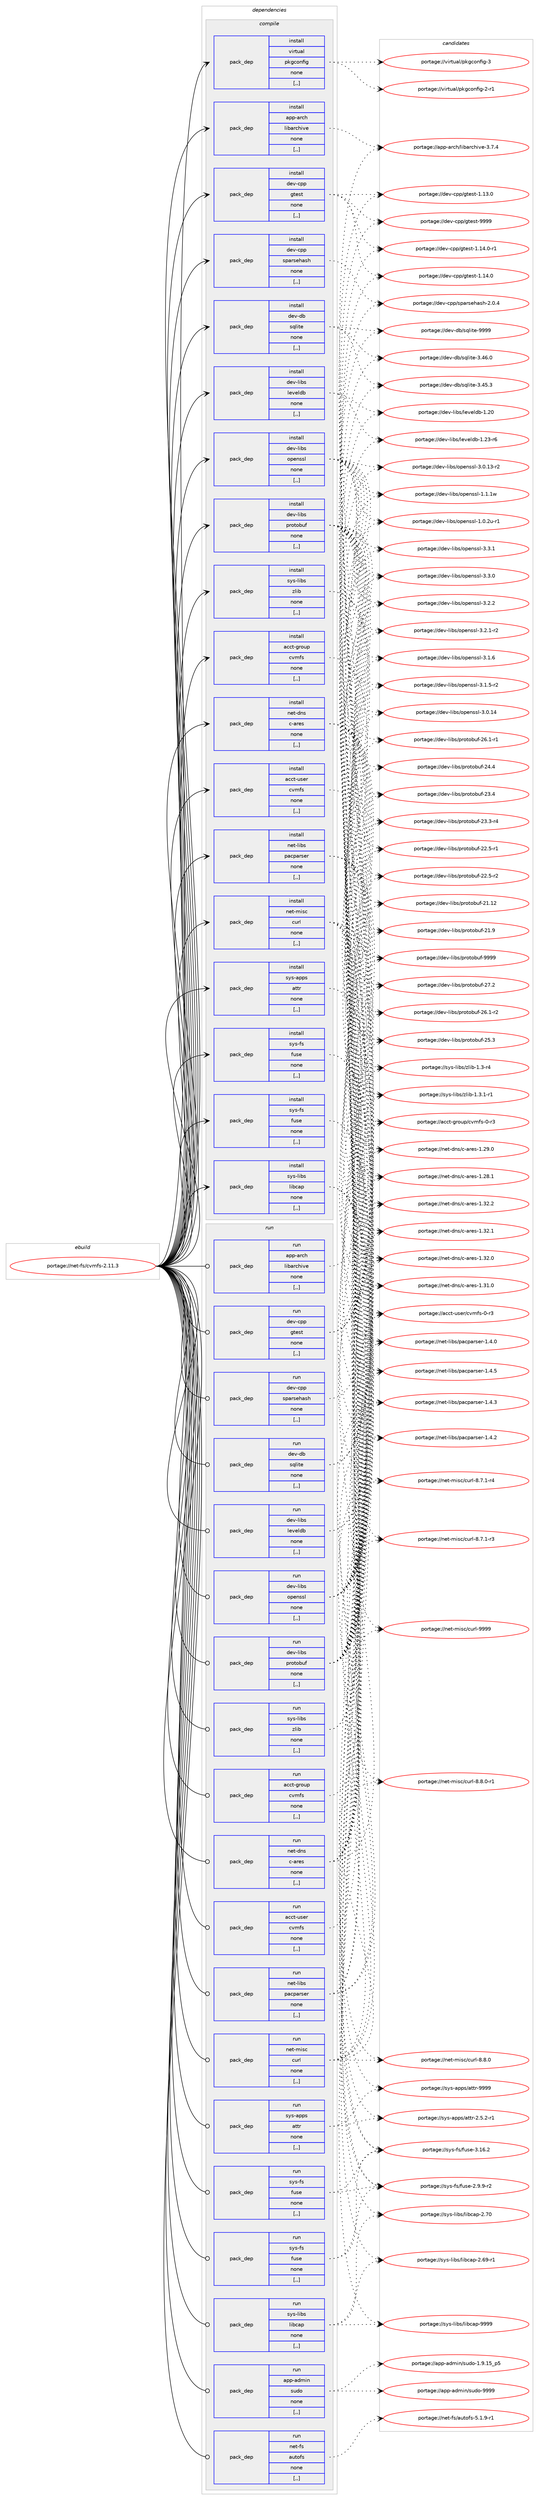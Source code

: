 digraph prolog {

# *************
# Graph options
# *************

newrank=true;
concentrate=true;
compound=true;
graph [rankdir=LR,fontname=Helvetica,fontsize=10,ranksep=1.5];#, ranksep=2.5, nodesep=0.2];
edge  [arrowhead=vee];
node  [fontname=Helvetica,fontsize=10];

# **********
# The ebuild
# **********

subgraph cluster_leftcol {
color=gray;
label=<<i>ebuild</i>>;
id [label="portage://net-fs/cvmfs-2.11.3", color=red, width=4, href="../net-fs/cvmfs-2.11.3.svg"];
}

# ****************
# The dependencies
# ****************

subgraph cluster_midcol {
color=gray;
label=<<i>dependencies</i>>;
subgraph cluster_compile {
fillcolor="#eeeeee";
style=filled;
label=<<i>compile</i>>;
subgraph pack253697 {
dependency346220 [label=<<TABLE BORDER="0" CELLBORDER="1" CELLSPACING="0" CELLPADDING="4" WIDTH="220"><TR><TD ROWSPAN="6" CELLPADDING="30">pack_dep</TD></TR><TR><TD WIDTH="110">install</TD></TR><TR><TD>acct-group</TD></TR><TR><TD>cvmfs</TD></TR><TR><TD>none</TD></TR><TR><TD>[,,]</TD></TR></TABLE>>, shape=none, color=blue];
}
id:e -> dependency346220:w [weight=20,style="solid",arrowhead="vee"];
subgraph pack253698 {
dependency346221 [label=<<TABLE BORDER="0" CELLBORDER="1" CELLSPACING="0" CELLPADDING="4" WIDTH="220"><TR><TD ROWSPAN="6" CELLPADDING="30">pack_dep</TD></TR><TR><TD WIDTH="110">install</TD></TR><TR><TD>acct-user</TD></TR><TR><TD>cvmfs</TD></TR><TR><TD>none</TD></TR><TR><TD>[,,]</TD></TR></TABLE>>, shape=none, color=blue];
}
id:e -> dependency346221:w [weight=20,style="solid",arrowhead="vee"];
subgraph pack253699 {
dependency346222 [label=<<TABLE BORDER="0" CELLBORDER="1" CELLSPACING="0" CELLPADDING="4" WIDTH="220"><TR><TD ROWSPAN="6" CELLPADDING="30">pack_dep</TD></TR><TR><TD WIDTH="110">install</TD></TR><TR><TD>app-arch</TD></TR><TR><TD>libarchive</TD></TR><TR><TD>none</TD></TR><TR><TD>[,,]</TD></TR></TABLE>>, shape=none, color=blue];
}
id:e -> dependency346222:w [weight=20,style="solid",arrowhead="vee"];
subgraph pack253700 {
dependency346223 [label=<<TABLE BORDER="0" CELLBORDER="1" CELLSPACING="0" CELLPADDING="4" WIDTH="220"><TR><TD ROWSPAN="6" CELLPADDING="30">pack_dep</TD></TR><TR><TD WIDTH="110">install</TD></TR><TR><TD>dev-cpp</TD></TR><TR><TD>gtest</TD></TR><TR><TD>none</TD></TR><TR><TD>[,,]</TD></TR></TABLE>>, shape=none, color=blue];
}
id:e -> dependency346223:w [weight=20,style="solid",arrowhead="vee"];
subgraph pack253701 {
dependency346224 [label=<<TABLE BORDER="0" CELLBORDER="1" CELLSPACING="0" CELLPADDING="4" WIDTH="220"><TR><TD ROWSPAN="6" CELLPADDING="30">pack_dep</TD></TR><TR><TD WIDTH="110">install</TD></TR><TR><TD>dev-cpp</TD></TR><TR><TD>sparsehash</TD></TR><TR><TD>none</TD></TR><TR><TD>[,,]</TD></TR></TABLE>>, shape=none, color=blue];
}
id:e -> dependency346224:w [weight=20,style="solid",arrowhead="vee"];
subgraph pack253702 {
dependency346225 [label=<<TABLE BORDER="0" CELLBORDER="1" CELLSPACING="0" CELLPADDING="4" WIDTH="220"><TR><TD ROWSPAN="6" CELLPADDING="30">pack_dep</TD></TR><TR><TD WIDTH="110">install</TD></TR><TR><TD>dev-db</TD></TR><TR><TD>sqlite</TD></TR><TR><TD>none</TD></TR><TR><TD>[,,]</TD></TR></TABLE>>, shape=none, color=blue];
}
id:e -> dependency346225:w [weight=20,style="solid",arrowhead="vee"];
subgraph pack253703 {
dependency346226 [label=<<TABLE BORDER="0" CELLBORDER="1" CELLSPACING="0" CELLPADDING="4" WIDTH="220"><TR><TD ROWSPAN="6" CELLPADDING="30">pack_dep</TD></TR><TR><TD WIDTH="110">install</TD></TR><TR><TD>dev-libs</TD></TR><TR><TD>leveldb</TD></TR><TR><TD>none</TD></TR><TR><TD>[,,]</TD></TR></TABLE>>, shape=none, color=blue];
}
id:e -> dependency346226:w [weight=20,style="solid",arrowhead="vee"];
subgraph pack253704 {
dependency346227 [label=<<TABLE BORDER="0" CELLBORDER="1" CELLSPACING="0" CELLPADDING="4" WIDTH="220"><TR><TD ROWSPAN="6" CELLPADDING="30">pack_dep</TD></TR><TR><TD WIDTH="110">install</TD></TR><TR><TD>dev-libs</TD></TR><TR><TD>openssl</TD></TR><TR><TD>none</TD></TR><TR><TD>[,,]</TD></TR></TABLE>>, shape=none, color=blue];
}
id:e -> dependency346227:w [weight=20,style="solid",arrowhead="vee"];
subgraph pack253705 {
dependency346228 [label=<<TABLE BORDER="0" CELLBORDER="1" CELLSPACING="0" CELLPADDING="4" WIDTH="220"><TR><TD ROWSPAN="6" CELLPADDING="30">pack_dep</TD></TR><TR><TD WIDTH="110">install</TD></TR><TR><TD>dev-libs</TD></TR><TR><TD>protobuf</TD></TR><TR><TD>none</TD></TR><TR><TD>[,,]</TD></TR></TABLE>>, shape=none, color=blue];
}
id:e -> dependency346228:w [weight=20,style="solid",arrowhead="vee"];
subgraph pack253706 {
dependency346229 [label=<<TABLE BORDER="0" CELLBORDER="1" CELLSPACING="0" CELLPADDING="4" WIDTH="220"><TR><TD ROWSPAN="6" CELLPADDING="30">pack_dep</TD></TR><TR><TD WIDTH="110">install</TD></TR><TR><TD>net-dns</TD></TR><TR><TD>c-ares</TD></TR><TR><TD>none</TD></TR><TR><TD>[,,]</TD></TR></TABLE>>, shape=none, color=blue];
}
id:e -> dependency346229:w [weight=20,style="solid",arrowhead="vee"];
subgraph pack253707 {
dependency346230 [label=<<TABLE BORDER="0" CELLBORDER="1" CELLSPACING="0" CELLPADDING="4" WIDTH="220"><TR><TD ROWSPAN="6" CELLPADDING="30">pack_dep</TD></TR><TR><TD WIDTH="110">install</TD></TR><TR><TD>net-libs</TD></TR><TR><TD>pacparser</TD></TR><TR><TD>none</TD></TR><TR><TD>[,,]</TD></TR></TABLE>>, shape=none, color=blue];
}
id:e -> dependency346230:w [weight=20,style="solid",arrowhead="vee"];
subgraph pack253708 {
dependency346231 [label=<<TABLE BORDER="0" CELLBORDER="1" CELLSPACING="0" CELLPADDING="4" WIDTH="220"><TR><TD ROWSPAN="6" CELLPADDING="30">pack_dep</TD></TR><TR><TD WIDTH="110">install</TD></TR><TR><TD>net-misc</TD></TR><TR><TD>curl</TD></TR><TR><TD>none</TD></TR><TR><TD>[,,]</TD></TR></TABLE>>, shape=none, color=blue];
}
id:e -> dependency346231:w [weight=20,style="solid",arrowhead="vee"];
subgraph pack253709 {
dependency346232 [label=<<TABLE BORDER="0" CELLBORDER="1" CELLSPACING="0" CELLPADDING="4" WIDTH="220"><TR><TD ROWSPAN="6" CELLPADDING="30">pack_dep</TD></TR><TR><TD WIDTH="110">install</TD></TR><TR><TD>sys-apps</TD></TR><TR><TD>attr</TD></TR><TR><TD>none</TD></TR><TR><TD>[,,]</TD></TR></TABLE>>, shape=none, color=blue];
}
id:e -> dependency346232:w [weight=20,style="solid",arrowhead="vee"];
subgraph pack253710 {
dependency346233 [label=<<TABLE BORDER="0" CELLBORDER="1" CELLSPACING="0" CELLPADDING="4" WIDTH="220"><TR><TD ROWSPAN="6" CELLPADDING="30">pack_dep</TD></TR><TR><TD WIDTH="110">install</TD></TR><TR><TD>sys-fs</TD></TR><TR><TD>fuse</TD></TR><TR><TD>none</TD></TR><TR><TD>[,,]</TD></TR></TABLE>>, shape=none, color=blue];
}
id:e -> dependency346233:w [weight=20,style="solid",arrowhead="vee"];
subgraph pack253711 {
dependency346234 [label=<<TABLE BORDER="0" CELLBORDER="1" CELLSPACING="0" CELLPADDING="4" WIDTH="220"><TR><TD ROWSPAN="6" CELLPADDING="30">pack_dep</TD></TR><TR><TD WIDTH="110">install</TD></TR><TR><TD>sys-fs</TD></TR><TR><TD>fuse</TD></TR><TR><TD>none</TD></TR><TR><TD>[,,]</TD></TR></TABLE>>, shape=none, color=blue];
}
id:e -> dependency346234:w [weight=20,style="solid",arrowhead="vee"];
subgraph pack253712 {
dependency346235 [label=<<TABLE BORDER="0" CELLBORDER="1" CELLSPACING="0" CELLPADDING="4" WIDTH="220"><TR><TD ROWSPAN="6" CELLPADDING="30">pack_dep</TD></TR><TR><TD WIDTH="110">install</TD></TR><TR><TD>sys-libs</TD></TR><TR><TD>libcap</TD></TR><TR><TD>none</TD></TR><TR><TD>[,,]</TD></TR></TABLE>>, shape=none, color=blue];
}
id:e -> dependency346235:w [weight=20,style="solid",arrowhead="vee"];
subgraph pack253713 {
dependency346236 [label=<<TABLE BORDER="0" CELLBORDER="1" CELLSPACING="0" CELLPADDING="4" WIDTH="220"><TR><TD ROWSPAN="6" CELLPADDING="30">pack_dep</TD></TR><TR><TD WIDTH="110">install</TD></TR><TR><TD>sys-libs</TD></TR><TR><TD>zlib</TD></TR><TR><TD>none</TD></TR><TR><TD>[,,]</TD></TR></TABLE>>, shape=none, color=blue];
}
id:e -> dependency346236:w [weight=20,style="solid",arrowhead="vee"];
subgraph pack253714 {
dependency346237 [label=<<TABLE BORDER="0" CELLBORDER="1" CELLSPACING="0" CELLPADDING="4" WIDTH="220"><TR><TD ROWSPAN="6" CELLPADDING="30">pack_dep</TD></TR><TR><TD WIDTH="110">install</TD></TR><TR><TD>virtual</TD></TR><TR><TD>pkgconfig</TD></TR><TR><TD>none</TD></TR><TR><TD>[,,]</TD></TR></TABLE>>, shape=none, color=blue];
}
id:e -> dependency346237:w [weight=20,style="solid",arrowhead="vee"];
}
subgraph cluster_compileandrun {
fillcolor="#eeeeee";
style=filled;
label=<<i>compile and run</i>>;
}
subgraph cluster_run {
fillcolor="#eeeeee";
style=filled;
label=<<i>run</i>>;
subgraph pack253715 {
dependency346238 [label=<<TABLE BORDER="0" CELLBORDER="1" CELLSPACING="0" CELLPADDING="4" WIDTH="220"><TR><TD ROWSPAN="6" CELLPADDING="30">pack_dep</TD></TR><TR><TD WIDTH="110">run</TD></TR><TR><TD>acct-group</TD></TR><TR><TD>cvmfs</TD></TR><TR><TD>none</TD></TR><TR><TD>[,,]</TD></TR></TABLE>>, shape=none, color=blue];
}
id:e -> dependency346238:w [weight=20,style="solid",arrowhead="odot"];
subgraph pack253716 {
dependency346239 [label=<<TABLE BORDER="0" CELLBORDER="1" CELLSPACING="0" CELLPADDING="4" WIDTH="220"><TR><TD ROWSPAN="6" CELLPADDING="30">pack_dep</TD></TR><TR><TD WIDTH="110">run</TD></TR><TR><TD>acct-user</TD></TR><TR><TD>cvmfs</TD></TR><TR><TD>none</TD></TR><TR><TD>[,,]</TD></TR></TABLE>>, shape=none, color=blue];
}
id:e -> dependency346239:w [weight=20,style="solid",arrowhead="odot"];
subgraph pack253717 {
dependency346240 [label=<<TABLE BORDER="0" CELLBORDER="1" CELLSPACING="0" CELLPADDING="4" WIDTH="220"><TR><TD ROWSPAN="6" CELLPADDING="30">pack_dep</TD></TR><TR><TD WIDTH="110">run</TD></TR><TR><TD>app-admin</TD></TR><TR><TD>sudo</TD></TR><TR><TD>none</TD></TR><TR><TD>[,,]</TD></TR></TABLE>>, shape=none, color=blue];
}
id:e -> dependency346240:w [weight=20,style="solid",arrowhead="odot"];
subgraph pack253718 {
dependency346241 [label=<<TABLE BORDER="0" CELLBORDER="1" CELLSPACING="0" CELLPADDING="4" WIDTH="220"><TR><TD ROWSPAN="6" CELLPADDING="30">pack_dep</TD></TR><TR><TD WIDTH="110">run</TD></TR><TR><TD>app-arch</TD></TR><TR><TD>libarchive</TD></TR><TR><TD>none</TD></TR><TR><TD>[,,]</TD></TR></TABLE>>, shape=none, color=blue];
}
id:e -> dependency346241:w [weight=20,style="solid",arrowhead="odot"];
subgraph pack253719 {
dependency346242 [label=<<TABLE BORDER="0" CELLBORDER="1" CELLSPACING="0" CELLPADDING="4" WIDTH="220"><TR><TD ROWSPAN="6" CELLPADDING="30">pack_dep</TD></TR><TR><TD WIDTH="110">run</TD></TR><TR><TD>dev-cpp</TD></TR><TR><TD>gtest</TD></TR><TR><TD>none</TD></TR><TR><TD>[,,]</TD></TR></TABLE>>, shape=none, color=blue];
}
id:e -> dependency346242:w [weight=20,style="solid",arrowhead="odot"];
subgraph pack253720 {
dependency346243 [label=<<TABLE BORDER="0" CELLBORDER="1" CELLSPACING="0" CELLPADDING="4" WIDTH="220"><TR><TD ROWSPAN="6" CELLPADDING="30">pack_dep</TD></TR><TR><TD WIDTH="110">run</TD></TR><TR><TD>dev-cpp</TD></TR><TR><TD>sparsehash</TD></TR><TR><TD>none</TD></TR><TR><TD>[,,]</TD></TR></TABLE>>, shape=none, color=blue];
}
id:e -> dependency346243:w [weight=20,style="solid",arrowhead="odot"];
subgraph pack253721 {
dependency346244 [label=<<TABLE BORDER="0" CELLBORDER="1" CELLSPACING="0" CELLPADDING="4" WIDTH="220"><TR><TD ROWSPAN="6" CELLPADDING="30">pack_dep</TD></TR><TR><TD WIDTH="110">run</TD></TR><TR><TD>dev-db</TD></TR><TR><TD>sqlite</TD></TR><TR><TD>none</TD></TR><TR><TD>[,,]</TD></TR></TABLE>>, shape=none, color=blue];
}
id:e -> dependency346244:w [weight=20,style="solid",arrowhead="odot"];
subgraph pack253722 {
dependency346245 [label=<<TABLE BORDER="0" CELLBORDER="1" CELLSPACING="0" CELLPADDING="4" WIDTH="220"><TR><TD ROWSPAN="6" CELLPADDING="30">pack_dep</TD></TR><TR><TD WIDTH="110">run</TD></TR><TR><TD>dev-libs</TD></TR><TR><TD>leveldb</TD></TR><TR><TD>none</TD></TR><TR><TD>[,,]</TD></TR></TABLE>>, shape=none, color=blue];
}
id:e -> dependency346245:w [weight=20,style="solid",arrowhead="odot"];
subgraph pack253723 {
dependency346246 [label=<<TABLE BORDER="0" CELLBORDER="1" CELLSPACING="0" CELLPADDING="4" WIDTH="220"><TR><TD ROWSPAN="6" CELLPADDING="30">pack_dep</TD></TR><TR><TD WIDTH="110">run</TD></TR><TR><TD>dev-libs</TD></TR><TR><TD>openssl</TD></TR><TR><TD>none</TD></TR><TR><TD>[,,]</TD></TR></TABLE>>, shape=none, color=blue];
}
id:e -> dependency346246:w [weight=20,style="solid",arrowhead="odot"];
subgraph pack253724 {
dependency346247 [label=<<TABLE BORDER="0" CELLBORDER="1" CELLSPACING="0" CELLPADDING="4" WIDTH="220"><TR><TD ROWSPAN="6" CELLPADDING="30">pack_dep</TD></TR><TR><TD WIDTH="110">run</TD></TR><TR><TD>dev-libs</TD></TR><TR><TD>protobuf</TD></TR><TR><TD>none</TD></TR><TR><TD>[,,]</TD></TR></TABLE>>, shape=none, color=blue];
}
id:e -> dependency346247:w [weight=20,style="solid",arrowhead="odot"];
subgraph pack253725 {
dependency346248 [label=<<TABLE BORDER="0" CELLBORDER="1" CELLSPACING="0" CELLPADDING="4" WIDTH="220"><TR><TD ROWSPAN="6" CELLPADDING="30">pack_dep</TD></TR><TR><TD WIDTH="110">run</TD></TR><TR><TD>net-dns</TD></TR><TR><TD>c-ares</TD></TR><TR><TD>none</TD></TR><TR><TD>[,,]</TD></TR></TABLE>>, shape=none, color=blue];
}
id:e -> dependency346248:w [weight=20,style="solid",arrowhead="odot"];
subgraph pack253726 {
dependency346249 [label=<<TABLE BORDER="0" CELLBORDER="1" CELLSPACING="0" CELLPADDING="4" WIDTH="220"><TR><TD ROWSPAN="6" CELLPADDING="30">pack_dep</TD></TR><TR><TD WIDTH="110">run</TD></TR><TR><TD>net-fs</TD></TR><TR><TD>autofs</TD></TR><TR><TD>none</TD></TR><TR><TD>[,,]</TD></TR></TABLE>>, shape=none, color=blue];
}
id:e -> dependency346249:w [weight=20,style="solid",arrowhead="odot"];
subgraph pack253727 {
dependency346250 [label=<<TABLE BORDER="0" CELLBORDER="1" CELLSPACING="0" CELLPADDING="4" WIDTH="220"><TR><TD ROWSPAN="6" CELLPADDING="30">pack_dep</TD></TR><TR><TD WIDTH="110">run</TD></TR><TR><TD>net-libs</TD></TR><TR><TD>pacparser</TD></TR><TR><TD>none</TD></TR><TR><TD>[,,]</TD></TR></TABLE>>, shape=none, color=blue];
}
id:e -> dependency346250:w [weight=20,style="solid",arrowhead="odot"];
subgraph pack253728 {
dependency346251 [label=<<TABLE BORDER="0" CELLBORDER="1" CELLSPACING="0" CELLPADDING="4" WIDTH="220"><TR><TD ROWSPAN="6" CELLPADDING="30">pack_dep</TD></TR><TR><TD WIDTH="110">run</TD></TR><TR><TD>net-misc</TD></TR><TR><TD>curl</TD></TR><TR><TD>none</TD></TR><TR><TD>[,,]</TD></TR></TABLE>>, shape=none, color=blue];
}
id:e -> dependency346251:w [weight=20,style="solid",arrowhead="odot"];
subgraph pack253729 {
dependency346252 [label=<<TABLE BORDER="0" CELLBORDER="1" CELLSPACING="0" CELLPADDING="4" WIDTH="220"><TR><TD ROWSPAN="6" CELLPADDING="30">pack_dep</TD></TR><TR><TD WIDTH="110">run</TD></TR><TR><TD>sys-apps</TD></TR><TR><TD>attr</TD></TR><TR><TD>none</TD></TR><TR><TD>[,,]</TD></TR></TABLE>>, shape=none, color=blue];
}
id:e -> dependency346252:w [weight=20,style="solid",arrowhead="odot"];
subgraph pack253730 {
dependency346253 [label=<<TABLE BORDER="0" CELLBORDER="1" CELLSPACING="0" CELLPADDING="4" WIDTH="220"><TR><TD ROWSPAN="6" CELLPADDING="30">pack_dep</TD></TR><TR><TD WIDTH="110">run</TD></TR><TR><TD>sys-fs</TD></TR><TR><TD>fuse</TD></TR><TR><TD>none</TD></TR><TR><TD>[,,]</TD></TR></TABLE>>, shape=none, color=blue];
}
id:e -> dependency346253:w [weight=20,style="solid",arrowhead="odot"];
subgraph pack253731 {
dependency346254 [label=<<TABLE BORDER="0" CELLBORDER="1" CELLSPACING="0" CELLPADDING="4" WIDTH="220"><TR><TD ROWSPAN="6" CELLPADDING="30">pack_dep</TD></TR><TR><TD WIDTH="110">run</TD></TR><TR><TD>sys-fs</TD></TR><TR><TD>fuse</TD></TR><TR><TD>none</TD></TR><TR><TD>[,,]</TD></TR></TABLE>>, shape=none, color=blue];
}
id:e -> dependency346254:w [weight=20,style="solid",arrowhead="odot"];
subgraph pack253732 {
dependency346255 [label=<<TABLE BORDER="0" CELLBORDER="1" CELLSPACING="0" CELLPADDING="4" WIDTH="220"><TR><TD ROWSPAN="6" CELLPADDING="30">pack_dep</TD></TR><TR><TD WIDTH="110">run</TD></TR><TR><TD>sys-libs</TD></TR><TR><TD>libcap</TD></TR><TR><TD>none</TD></TR><TR><TD>[,,]</TD></TR></TABLE>>, shape=none, color=blue];
}
id:e -> dependency346255:w [weight=20,style="solid",arrowhead="odot"];
subgraph pack253733 {
dependency346256 [label=<<TABLE BORDER="0" CELLBORDER="1" CELLSPACING="0" CELLPADDING="4" WIDTH="220"><TR><TD ROWSPAN="6" CELLPADDING="30">pack_dep</TD></TR><TR><TD WIDTH="110">run</TD></TR><TR><TD>sys-libs</TD></TR><TR><TD>zlib</TD></TR><TR><TD>none</TD></TR><TR><TD>[,,]</TD></TR></TABLE>>, shape=none, color=blue];
}
id:e -> dependency346256:w [weight=20,style="solid",arrowhead="odot"];
}
}

# **************
# The candidates
# **************

subgraph cluster_choices {
rank=same;
color=gray;
label=<<i>candidates</i>>;

subgraph choice253697 {
color=black;
nodesep=1;
choice97999911645103114111117112479911810910211545484511451 [label="portage://acct-group/cvmfs-0-r3", color=red, width=4,href="../acct-group/cvmfs-0-r3.svg"];
dependency346220:e -> choice97999911645103114111117112479911810910211545484511451:w [style=dotted,weight="100"];
}
subgraph choice253698 {
color=black;
nodesep=1;
choice97999911645117115101114479911810910211545484511451 [label="portage://acct-user/cvmfs-0-r3", color=red, width=4,href="../acct-user/cvmfs-0-r3.svg"];
dependency346221:e -> choice97999911645117115101114479911810910211545484511451:w [style=dotted,weight="100"];
}
subgraph choice253699 {
color=black;
nodesep=1;
choice9711211245971149910447108105989711499104105118101455146554652 [label="portage://app-arch/libarchive-3.7.4", color=red, width=4,href="../app-arch/libarchive-3.7.4.svg"];
dependency346222:e -> choice9711211245971149910447108105989711499104105118101455146554652:w [style=dotted,weight="100"];
}
subgraph choice253700 {
color=black;
nodesep=1;
choice1001011184599112112471031161011151164557575757 [label="portage://dev-cpp/gtest-9999", color=red, width=4,href="../dev-cpp/gtest-9999.svg"];
choice100101118459911211247103116101115116454946495246484511449 [label="portage://dev-cpp/gtest-1.14.0-r1", color=red, width=4,href="../dev-cpp/gtest-1.14.0-r1.svg"];
choice10010111845991121124710311610111511645494649524648 [label="portage://dev-cpp/gtest-1.14.0", color=red, width=4,href="../dev-cpp/gtest-1.14.0.svg"];
choice10010111845991121124710311610111511645494649514648 [label="portage://dev-cpp/gtest-1.13.0", color=red, width=4,href="../dev-cpp/gtest-1.13.0.svg"];
dependency346223:e -> choice1001011184599112112471031161011151164557575757:w [style=dotted,weight="100"];
dependency346223:e -> choice100101118459911211247103116101115116454946495246484511449:w [style=dotted,weight="100"];
dependency346223:e -> choice10010111845991121124710311610111511645494649524648:w [style=dotted,weight="100"];
dependency346223:e -> choice10010111845991121124710311610111511645494649514648:w [style=dotted,weight="100"];
}
subgraph choice253701 {
color=black;
nodesep=1;
choice1001011184599112112471151129711411510110497115104455046484652 [label="portage://dev-cpp/sparsehash-2.0.4", color=red, width=4,href="../dev-cpp/sparsehash-2.0.4.svg"];
dependency346224:e -> choice1001011184599112112471151129711411510110497115104455046484652:w [style=dotted,weight="100"];
}
subgraph choice253702 {
color=black;
nodesep=1;
choice1001011184510098471151131081051161014557575757 [label="portage://dev-db/sqlite-9999", color=red, width=4,href="../dev-db/sqlite-9999.svg"];
choice10010111845100984711511310810511610145514652544648 [label="portage://dev-db/sqlite-3.46.0", color=red, width=4,href="../dev-db/sqlite-3.46.0.svg"];
choice10010111845100984711511310810511610145514652534651 [label="portage://dev-db/sqlite-3.45.3", color=red, width=4,href="../dev-db/sqlite-3.45.3.svg"];
dependency346225:e -> choice1001011184510098471151131081051161014557575757:w [style=dotted,weight="100"];
dependency346225:e -> choice10010111845100984711511310810511610145514652544648:w [style=dotted,weight="100"];
dependency346225:e -> choice10010111845100984711511310810511610145514652534651:w [style=dotted,weight="100"];
}
subgraph choice253703 {
color=black;
nodesep=1;
choice1001011184510810598115471081011181011081009845494650514511454 [label="portage://dev-libs/leveldb-1.23-r6", color=red, width=4,href="../dev-libs/leveldb-1.23-r6.svg"];
choice100101118451081059811547108101118101108100984549465048 [label="portage://dev-libs/leveldb-1.20", color=red, width=4,href="../dev-libs/leveldb-1.20.svg"];
dependency346226:e -> choice1001011184510810598115471081011181011081009845494650514511454:w [style=dotted,weight="100"];
dependency346226:e -> choice100101118451081059811547108101118101108100984549465048:w [style=dotted,weight="100"];
}
subgraph choice253704 {
color=black;
nodesep=1;
choice100101118451081059811547111112101110115115108455146514649 [label="portage://dev-libs/openssl-3.3.1", color=red, width=4,href="../dev-libs/openssl-3.3.1.svg"];
choice100101118451081059811547111112101110115115108455146514648 [label="portage://dev-libs/openssl-3.3.0", color=red, width=4,href="../dev-libs/openssl-3.3.0.svg"];
choice100101118451081059811547111112101110115115108455146504650 [label="portage://dev-libs/openssl-3.2.2", color=red, width=4,href="../dev-libs/openssl-3.2.2.svg"];
choice1001011184510810598115471111121011101151151084551465046494511450 [label="portage://dev-libs/openssl-3.2.1-r2", color=red, width=4,href="../dev-libs/openssl-3.2.1-r2.svg"];
choice100101118451081059811547111112101110115115108455146494654 [label="portage://dev-libs/openssl-3.1.6", color=red, width=4,href="../dev-libs/openssl-3.1.6.svg"];
choice1001011184510810598115471111121011101151151084551464946534511450 [label="portage://dev-libs/openssl-3.1.5-r2", color=red, width=4,href="../dev-libs/openssl-3.1.5-r2.svg"];
choice10010111845108105981154711111210111011511510845514648464952 [label="portage://dev-libs/openssl-3.0.14", color=red, width=4,href="../dev-libs/openssl-3.0.14.svg"];
choice100101118451081059811547111112101110115115108455146484649514511450 [label="portage://dev-libs/openssl-3.0.13-r2", color=red, width=4,href="../dev-libs/openssl-3.0.13-r2.svg"];
choice100101118451081059811547111112101110115115108454946494649119 [label="portage://dev-libs/openssl-1.1.1w", color=red, width=4,href="../dev-libs/openssl-1.1.1w.svg"];
choice1001011184510810598115471111121011101151151084549464846501174511449 [label="portage://dev-libs/openssl-1.0.2u-r1", color=red, width=4,href="../dev-libs/openssl-1.0.2u-r1.svg"];
dependency346227:e -> choice100101118451081059811547111112101110115115108455146514649:w [style=dotted,weight="100"];
dependency346227:e -> choice100101118451081059811547111112101110115115108455146514648:w [style=dotted,weight="100"];
dependency346227:e -> choice100101118451081059811547111112101110115115108455146504650:w [style=dotted,weight="100"];
dependency346227:e -> choice1001011184510810598115471111121011101151151084551465046494511450:w [style=dotted,weight="100"];
dependency346227:e -> choice100101118451081059811547111112101110115115108455146494654:w [style=dotted,weight="100"];
dependency346227:e -> choice1001011184510810598115471111121011101151151084551464946534511450:w [style=dotted,weight="100"];
dependency346227:e -> choice10010111845108105981154711111210111011511510845514648464952:w [style=dotted,weight="100"];
dependency346227:e -> choice100101118451081059811547111112101110115115108455146484649514511450:w [style=dotted,weight="100"];
dependency346227:e -> choice100101118451081059811547111112101110115115108454946494649119:w [style=dotted,weight="100"];
dependency346227:e -> choice1001011184510810598115471111121011101151151084549464846501174511449:w [style=dotted,weight="100"];
}
subgraph choice253705 {
color=black;
nodesep=1;
choice100101118451081059811547112114111116111981171024557575757 [label="portage://dev-libs/protobuf-9999", color=red, width=4,href="../dev-libs/protobuf-9999.svg"];
choice100101118451081059811547112114111116111981171024550554650 [label="portage://dev-libs/protobuf-27.2", color=red, width=4,href="../dev-libs/protobuf-27.2.svg"];
choice1001011184510810598115471121141111161119811710245505446494511450 [label="portage://dev-libs/protobuf-26.1-r2", color=red, width=4,href="../dev-libs/protobuf-26.1-r2.svg"];
choice1001011184510810598115471121141111161119811710245505446494511449 [label="portage://dev-libs/protobuf-26.1-r1", color=red, width=4,href="../dev-libs/protobuf-26.1-r1.svg"];
choice100101118451081059811547112114111116111981171024550534651 [label="portage://dev-libs/protobuf-25.3", color=red, width=4,href="../dev-libs/protobuf-25.3.svg"];
choice100101118451081059811547112114111116111981171024550524652 [label="portage://dev-libs/protobuf-24.4", color=red, width=4,href="../dev-libs/protobuf-24.4.svg"];
choice100101118451081059811547112114111116111981171024550514652 [label="portage://dev-libs/protobuf-23.4", color=red, width=4,href="../dev-libs/protobuf-23.4.svg"];
choice1001011184510810598115471121141111161119811710245505146514511452 [label="portage://dev-libs/protobuf-23.3-r4", color=red, width=4,href="../dev-libs/protobuf-23.3-r4.svg"];
choice1001011184510810598115471121141111161119811710245505046534511450 [label="portage://dev-libs/protobuf-22.5-r2", color=red, width=4,href="../dev-libs/protobuf-22.5-r2.svg"];
choice1001011184510810598115471121141111161119811710245505046534511449 [label="portage://dev-libs/protobuf-22.5-r1", color=red, width=4,href="../dev-libs/protobuf-22.5-r1.svg"];
choice10010111845108105981154711211411111611198117102455049464950 [label="portage://dev-libs/protobuf-21.12", color=red, width=4,href="../dev-libs/protobuf-21.12.svg"];
choice100101118451081059811547112114111116111981171024550494657 [label="portage://dev-libs/protobuf-21.9", color=red, width=4,href="../dev-libs/protobuf-21.9.svg"];
dependency346228:e -> choice100101118451081059811547112114111116111981171024557575757:w [style=dotted,weight="100"];
dependency346228:e -> choice100101118451081059811547112114111116111981171024550554650:w [style=dotted,weight="100"];
dependency346228:e -> choice1001011184510810598115471121141111161119811710245505446494511450:w [style=dotted,weight="100"];
dependency346228:e -> choice1001011184510810598115471121141111161119811710245505446494511449:w [style=dotted,weight="100"];
dependency346228:e -> choice100101118451081059811547112114111116111981171024550534651:w [style=dotted,weight="100"];
dependency346228:e -> choice100101118451081059811547112114111116111981171024550524652:w [style=dotted,weight="100"];
dependency346228:e -> choice100101118451081059811547112114111116111981171024550514652:w [style=dotted,weight="100"];
dependency346228:e -> choice1001011184510810598115471121141111161119811710245505146514511452:w [style=dotted,weight="100"];
dependency346228:e -> choice1001011184510810598115471121141111161119811710245505046534511450:w [style=dotted,weight="100"];
dependency346228:e -> choice1001011184510810598115471121141111161119811710245505046534511449:w [style=dotted,weight="100"];
dependency346228:e -> choice10010111845108105981154711211411111611198117102455049464950:w [style=dotted,weight="100"];
dependency346228:e -> choice100101118451081059811547112114111116111981171024550494657:w [style=dotted,weight="100"];
}
subgraph choice253706 {
color=black;
nodesep=1;
choice110101116451001101154799459711410111545494651504650 [label="portage://net-dns/c-ares-1.32.2", color=red, width=4,href="../net-dns/c-ares-1.32.2.svg"];
choice110101116451001101154799459711410111545494651504649 [label="portage://net-dns/c-ares-1.32.1", color=red, width=4,href="../net-dns/c-ares-1.32.1.svg"];
choice110101116451001101154799459711410111545494651504648 [label="portage://net-dns/c-ares-1.32.0", color=red, width=4,href="../net-dns/c-ares-1.32.0.svg"];
choice110101116451001101154799459711410111545494651494648 [label="portage://net-dns/c-ares-1.31.0", color=red, width=4,href="../net-dns/c-ares-1.31.0.svg"];
choice110101116451001101154799459711410111545494650574648 [label="portage://net-dns/c-ares-1.29.0", color=red, width=4,href="../net-dns/c-ares-1.29.0.svg"];
choice110101116451001101154799459711410111545494650564649 [label="portage://net-dns/c-ares-1.28.1", color=red, width=4,href="../net-dns/c-ares-1.28.1.svg"];
dependency346229:e -> choice110101116451001101154799459711410111545494651504650:w [style=dotted,weight="100"];
dependency346229:e -> choice110101116451001101154799459711410111545494651504649:w [style=dotted,weight="100"];
dependency346229:e -> choice110101116451001101154799459711410111545494651504648:w [style=dotted,weight="100"];
dependency346229:e -> choice110101116451001101154799459711410111545494651494648:w [style=dotted,weight="100"];
dependency346229:e -> choice110101116451001101154799459711410111545494650574648:w [style=dotted,weight="100"];
dependency346229:e -> choice110101116451001101154799459711410111545494650564649:w [style=dotted,weight="100"];
}
subgraph choice253707 {
color=black;
nodesep=1;
choice110101116451081059811547112979911297114115101114454946524653 [label="portage://net-libs/pacparser-1.4.5", color=red, width=4,href="../net-libs/pacparser-1.4.5.svg"];
choice110101116451081059811547112979911297114115101114454946524651 [label="portage://net-libs/pacparser-1.4.3", color=red, width=4,href="../net-libs/pacparser-1.4.3.svg"];
choice110101116451081059811547112979911297114115101114454946524650 [label="portage://net-libs/pacparser-1.4.2", color=red, width=4,href="../net-libs/pacparser-1.4.2.svg"];
choice110101116451081059811547112979911297114115101114454946524648 [label="portage://net-libs/pacparser-1.4.0", color=red, width=4,href="../net-libs/pacparser-1.4.0.svg"];
dependency346230:e -> choice110101116451081059811547112979911297114115101114454946524653:w [style=dotted,weight="100"];
dependency346230:e -> choice110101116451081059811547112979911297114115101114454946524651:w [style=dotted,weight="100"];
dependency346230:e -> choice110101116451081059811547112979911297114115101114454946524650:w [style=dotted,weight="100"];
dependency346230:e -> choice110101116451081059811547112979911297114115101114454946524648:w [style=dotted,weight="100"];
}
subgraph choice253708 {
color=black;
nodesep=1;
choice110101116451091051159947991171141084557575757 [label="portage://net-misc/curl-9999", color=red, width=4,href="../net-misc/curl-9999.svg"];
choice110101116451091051159947991171141084556465646484511449 [label="portage://net-misc/curl-8.8.0-r1", color=red, width=4,href="../net-misc/curl-8.8.0-r1.svg"];
choice11010111645109105115994799117114108455646564648 [label="portage://net-misc/curl-8.8.0", color=red, width=4,href="../net-misc/curl-8.8.0.svg"];
choice110101116451091051159947991171141084556465546494511452 [label="portage://net-misc/curl-8.7.1-r4", color=red, width=4,href="../net-misc/curl-8.7.1-r4.svg"];
choice110101116451091051159947991171141084556465546494511451 [label="portage://net-misc/curl-8.7.1-r3", color=red, width=4,href="../net-misc/curl-8.7.1-r3.svg"];
dependency346231:e -> choice110101116451091051159947991171141084557575757:w [style=dotted,weight="100"];
dependency346231:e -> choice110101116451091051159947991171141084556465646484511449:w [style=dotted,weight="100"];
dependency346231:e -> choice11010111645109105115994799117114108455646564648:w [style=dotted,weight="100"];
dependency346231:e -> choice110101116451091051159947991171141084556465546494511452:w [style=dotted,weight="100"];
dependency346231:e -> choice110101116451091051159947991171141084556465546494511451:w [style=dotted,weight="100"];
}
subgraph choice253709 {
color=black;
nodesep=1;
choice115121115459711211211547971161161144557575757 [label="portage://sys-apps/attr-9999", color=red, width=4,href="../sys-apps/attr-9999.svg"];
choice115121115459711211211547971161161144550465346504511449 [label="portage://sys-apps/attr-2.5.2-r1", color=red, width=4,href="../sys-apps/attr-2.5.2-r1.svg"];
dependency346232:e -> choice115121115459711211211547971161161144557575757:w [style=dotted,weight="100"];
dependency346232:e -> choice115121115459711211211547971161161144550465346504511449:w [style=dotted,weight="100"];
}
subgraph choice253710 {
color=black;
nodesep=1;
choice115121115451021154710211711510145514649544650 [label="portage://sys-fs/fuse-3.16.2", color=red, width=4,href="../sys-fs/fuse-3.16.2.svg"];
choice11512111545102115471021171151014550465746574511450 [label="portage://sys-fs/fuse-2.9.9-r2", color=red, width=4,href="../sys-fs/fuse-2.9.9-r2.svg"];
dependency346233:e -> choice115121115451021154710211711510145514649544650:w [style=dotted,weight="100"];
dependency346233:e -> choice11512111545102115471021171151014550465746574511450:w [style=dotted,weight="100"];
}
subgraph choice253711 {
color=black;
nodesep=1;
choice115121115451021154710211711510145514649544650 [label="portage://sys-fs/fuse-3.16.2", color=red, width=4,href="../sys-fs/fuse-3.16.2.svg"];
choice11512111545102115471021171151014550465746574511450 [label="portage://sys-fs/fuse-2.9.9-r2", color=red, width=4,href="../sys-fs/fuse-2.9.9-r2.svg"];
dependency346234:e -> choice115121115451021154710211711510145514649544650:w [style=dotted,weight="100"];
dependency346234:e -> choice11512111545102115471021171151014550465746574511450:w [style=dotted,weight="100"];
}
subgraph choice253712 {
color=black;
nodesep=1;
choice1151211154510810598115471081059899971124557575757 [label="portage://sys-libs/libcap-9999", color=red, width=4,href="../sys-libs/libcap-9999.svg"];
choice1151211154510810598115471081059899971124550465548 [label="portage://sys-libs/libcap-2.70", color=red, width=4,href="../sys-libs/libcap-2.70.svg"];
choice11512111545108105981154710810598999711245504654574511449 [label="portage://sys-libs/libcap-2.69-r1", color=red, width=4,href="../sys-libs/libcap-2.69-r1.svg"];
dependency346235:e -> choice1151211154510810598115471081059899971124557575757:w [style=dotted,weight="100"];
dependency346235:e -> choice1151211154510810598115471081059899971124550465548:w [style=dotted,weight="100"];
dependency346235:e -> choice11512111545108105981154710810598999711245504654574511449:w [style=dotted,weight="100"];
}
subgraph choice253713 {
color=black;
nodesep=1;
choice115121115451081059811547122108105984549465146494511449 [label="portage://sys-libs/zlib-1.3.1-r1", color=red, width=4,href="../sys-libs/zlib-1.3.1-r1.svg"];
choice11512111545108105981154712210810598454946514511452 [label="portage://sys-libs/zlib-1.3-r4", color=red, width=4,href="../sys-libs/zlib-1.3-r4.svg"];
dependency346236:e -> choice115121115451081059811547122108105984549465146494511449:w [style=dotted,weight="100"];
dependency346236:e -> choice11512111545108105981154712210810598454946514511452:w [style=dotted,weight="100"];
}
subgraph choice253714 {
color=black;
nodesep=1;
choice1181051141161179710847112107103991111101021051034551 [label="portage://virtual/pkgconfig-3", color=red, width=4,href="../virtual/pkgconfig-3.svg"];
choice11810511411611797108471121071039911111010210510345504511449 [label="portage://virtual/pkgconfig-2-r1", color=red, width=4,href="../virtual/pkgconfig-2-r1.svg"];
dependency346237:e -> choice1181051141161179710847112107103991111101021051034551:w [style=dotted,weight="100"];
dependency346237:e -> choice11810511411611797108471121071039911111010210510345504511449:w [style=dotted,weight="100"];
}
subgraph choice253715 {
color=black;
nodesep=1;
choice97999911645103114111117112479911810910211545484511451 [label="portage://acct-group/cvmfs-0-r3", color=red, width=4,href="../acct-group/cvmfs-0-r3.svg"];
dependency346238:e -> choice97999911645103114111117112479911810910211545484511451:w [style=dotted,weight="100"];
}
subgraph choice253716 {
color=black;
nodesep=1;
choice97999911645117115101114479911810910211545484511451 [label="portage://acct-user/cvmfs-0-r3", color=red, width=4,href="../acct-user/cvmfs-0-r3.svg"];
dependency346239:e -> choice97999911645117115101114479911810910211545484511451:w [style=dotted,weight="100"];
}
subgraph choice253717 {
color=black;
nodesep=1;
choice971121124597100109105110471151171001114557575757 [label="portage://app-admin/sudo-9999", color=red, width=4,href="../app-admin/sudo-9999.svg"];
choice97112112459710010910511047115117100111454946574649539511253 [label="portage://app-admin/sudo-1.9.15_p5", color=red, width=4,href="../app-admin/sudo-1.9.15_p5.svg"];
dependency346240:e -> choice971121124597100109105110471151171001114557575757:w [style=dotted,weight="100"];
dependency346240:e -> choice97112112459710010910511047115117100111454946574649539511253:w [style=dotted,weight="100"];
}
subgraph choice253718 {
color=black;
nodesep=1;
choice9711211245971149910447108105989711499104105118101455146554652 [label="portage://app-arch/libarchive-3.7.4", color=red, width=4,href="../app-arch/libarchive-3.7.4.svg"];
dependency346241:e -> choice9711211245971149910447108105989711499104105118101455146554652:w [style=dotted,weight="100"];
}
subgraph choice253719 {
color=black;
nodesep=1;
choice1001011184599112112471031161011151164557575757 [label="portage://dev-cpp/gtest-9999", color=red, width=4,href="../dev-cpp/gtest-9999.svg"];
choice100101118459911211247103116101115116454946495246484511449 [label="portage://dev-cpp/gtest-1.14.0-r1", color=red, width=4,href="../dev-cpp/gtest-1.14.0-r1.svg"];
choice10010111845991121124710311610111511645494649524648 [label="portage://dev-cpp/gtest-1.14.0", color=red, width=4,href="../dev-cpp/gtest-1.14.0.svg"];
choice10010111845991121124710311610111511645494649514648 [label="portage://dev-cpp/gtest-1.13.0", color=red, width=4,href="../dev-cpp/gtest-1.13.0.svg"];
dependency346242:e -> choice1001011184599112112471031161011151164557575757:w [style=dotted,weight="100"];
dependency346242:e -> choice100101118459911211247103116101115116454946495246484511449:w [style=dotted,weight="100"];
dependency346242:e -> choice10010111845991121124710311610111511645494649524648:w [style=dotted,weight="100"];
dependency346242:e -> choice10010111845991121124710311610111511645494649514648:w [style=dotted,weight="100"];
}
subgraph choice253720 {
color=black;
nodesep=1;
choice1001011184599112112471151129711411510110497115104455046484652 [label="portage://dev-cpp/sparsehash-2.0.4", color=red, width=4,href="../dev-cpp/sparsehash-2.0.4.svg"];
dependency346243:e -> choice1001011184599112112471151129711411510110497115104455046484652:w [style=dotted,weight="100"];
}
subgraph choice253721 {
color=black;
nodesep=1;
choice1001011184510098471151131081051161014557575757 [label="portage://dev-db/sqlite-9999", color=red, width=4,href="../dev-db/sqlite-9999.svg"];
choice10010111845100984711511310810511610145514652544648 [label="portage://dev-db/sqlite-3.46.0", color=red, width=4,href="../dev-db/sqlite-3.46.0.svg"];
choice10010111845100984711511310810511610145514652534651 [label="portage://dev-db/sqlite-3.45.3", color=red, width=4,href="../dev-db/sqlite-3.45.3.svg"];
dependency346244:e -> choice1001011184510098471151131081051161014557575757:w [style=dotted,weight="100"];
dependency346244:e -> choice10010111845100984711511310810511610145514652544648:w [style=dotted,weight="100"];
dependency346244:e -> choice10010111845100984711511310810511610145514652534651:w [style=dotted,weight="100"];
}
subgraph choice253722 {
color=black;
nodesep=1;
choice1001011184510810598115471081011181011081009845494650514511454 [label="portage://dev-libs/leveldb-1.23-r6", color=red, width=4,href="../dev-libs/leveldb-1.23-r6.svg"];
choice100101118451081059811547108101118101108100984549465048 [label="portage://dev-libs/leveldb-1.20", color=red, width=4,href="../dev-libs/leveldb-1.20.svg"];
dependency346245:e -> choice1001011184510810598115471081011181011081009845494650514511454:w [style=dotted,weight="100"];
dependency346245:e -> choice100101118451081059811547108101118101108100984549465048:w [style=dotted,weight="100"];
}
subgraph choice253723 {
color=black;
nodesep=1;
choice100101118451081059811547111112101110115115108455146514649 [label="portage://dev-libs/openssl-3.3.1", color=red, width=4,href="../dev-libs/openssl-3.3.1.svg"];
choice100101118451081059811547111112101110115115108455146514648 [label="portage://dev-libs/openssl-3.3.0", color=red, width=4,href="../dev-libs/openssl-3.3.0.svg"];
choice100101118451081059811547111112101110115115108455146504650 [label="portage://dev-libs/openssl-3.2.2", color=red, width=4,href="../dev-libs/openssl-3.2.2.svg"];
choice1001011184510810598115471111121011101151151084551465046494511450 [label="portage://dev-libs/openssl-3.2.1-r2", color=red, width=4,href="../dev-libs/openssl-3.2.1-r2.svg"];
choice100101118451081059811547111112101110115115108455146494654 [label="portage://dev-libs/openssl-3.1.6", color=red, width=4,href="../dev-libs/openssl-3.1.6.svg"];
choice1001011184510810598115471111121011101151151084551464946534511450 [label="portage://dev-libs/openssl-3.1.5-r2", color=red, width=4,href="../dev-libs/openssl-3.1.5-r2.svg"];
choice10010111845108105981154711111210111011511510845514648464952 [label="portage://dev-libs/openssl-3.0.14", color=red, width=4,href="../dev-libs/openssl-3.0.14.svg"];
choice100101118451081059811547111112101110115115108455146484649514511450 [label="portage://dev-libs/openssl-3.0.13-r2", color=red, width=4,href="../dev-libs/openssl-3.0.13-r2.svg"];
choice100101118451081059811547111112101110115115108454946494649119 [label="portage://dev-libs/openssl-1.1.1w", color=red, width=4,href="../dev-libs/openssl-1.1.1w.svg"];
choice1001011184510810598115471111121011101151151084549464846501174511449 [label="portage://dev-libs/openssl-1.0.2u-r1", color=red, width=4,href="../dev-libs/openssl-1.0.2u-r1.svg"];
dependency346246:e -> choice100101118451081059811547111112101110115115108455146514649:w [style=dotted,weight="100"];
dependency346246:e -> choice100101118451081059811547111112101110115115108455146514648:w [style=dotted,weight="100"];
dependency346246:e -> choice100101118451081059811547111112101110115115108455146504650:w [style=dotted,weight="100"];
dependency346246:e -> choice1001011184510810598115471111121011101151151084551465046494511450:w [style=dotted,weight="100"];
dependency346246:e -> choice100101118451081059811547111112101110115115108455146494654:w [style=dotted,weight="100"];
dependency346246:e -> choice1001011184510810598115471111121011101151151084551464946534511450:w [style=dotted,weight="100"];
dependency346246:e -> choice10010111845108105981154711111210111011511510845514648464952:w [style=dotted,weight="100"];
dependency346246:e -> choice100101118451081059811547111112101110115115108455146484649514511450:w [style=dotted,weight="100"];
dependency346246:e -> choice100101118451081059811547111112101110115115108454946494649119:w [style=dotted,weight="100"];
dependency346246:e -> choice1001011184510810598115471111121011101151151084549464846501174511449:w [style=dotted,weight="100"];
}
subgraph choice253724 {
color=black;
nodesep=1;
choice100101118451081059811547112114111116111981171024557575757 [label="portage://dev-libs/protobuf-9999", color=red, width=4,href="../dev-libs/protobuf-9999.svg"];
choice100101118451081059811547112114111116111981171024550554650 [label="portage://dev-libs/protobuf-27.2", color=red, width=4,href="../dev-libs/protobuf-27.2.svg"];
choice1001011184510810598115471121141111161119811710245505446494511450 [label="portage://dev-libs/protobuf-26.1-r2", color=red, width=4,href="../dev-libs/protobuf-26.1-r2.svg"];
choice1001011184510810598115471121141111161119811710245505446494511449 [label="portage://dev-libs/protobuf-26.1-r1", color=red, width=4,href="../dev-libs/protobuf-26.1-r1.svg"];
choice100101118451081059811547112114111116111981171024550534651 [label="portage://dev-libs/protobuf-25.3", color=red, width=4,href="../dev-libs/protobuf-25.3.svg"];
choice100101118451081059811547112114111116111981171024550524652 [label="portage://dev-libs/protobuf-24.4", color=red, width=4,href="../dev-libs/protobuf-24.4.svg"];
choice100101118451081059811547112114111116111981171024550514652 [label="portage://dev-libs/protobuf-23.4", color=red, width=4,href="../dev-libs/protobuf-23.4.svg"];
choice1001011184510810598115471121141111161119811710245505146514511452 [label="portage://dev-libs/protobuf-23.3-r4", color=red, width=4,href="../dev-libs/protobuf-23.3-r4.svg"];
choice1001011184510810598115471121141111161119811710245505046534511450 [label="portage://dev-libs/protobuf-22.5-r2", color=red, width=4,href="../dev-libs/protobuf-22.5-r2.svg"];
choice1001011184510810598115471121141111161119811710245505046534511449 [label="portage://dev-libs/protobuf-22.5-r1", color=red, width=4,href="../dev-libs/protobuf-22.5-r1.svg"];
choice10010111845108105981154711211411111611198117102455049464950 [label="portage://dev-libs/protobuf-21.12", color=red, width=4,href="../dev-libs/protobuf-21.12.svg"];
choice100101118451081059811547112114111116111981171024550494657 [label="portage://dev-libs/protobuf-21.9", color=red, width=4,href="../dev-libs/protobuf-21.9.svg"];
dependency346247:e -> choice100101118451081059811547112114111116111981171024557575757:w [style=dotted,weight="100"];
dependency346247:e -> choice100101118451081059811547112114111116111981171024550554650:w [style=dotted,weight="100"];
dependency346247:e -> choice1001011184510810598115471121141111161119811710245505446494511450:w [style=dotted,weight="100"];
dependency346247:e -> choice1001011184510810598115471121141111161119811710245505446494511449:w [style=dotted,weight="100"];
dependency346247:e -> choice100101118451081059811547112114111116111981171024550534651:w [style=dotted,weight="100"];
dependency346247:e -> choice100101118451081059811547112114111116111981171024550524652:w [style=dotted,weight="100"];
dependency346247:e -> choice100101118451081059811547112114111116111981171024550514652:w [style=dotted,weight="100"];
dependency346247:e -> choice1001011184510810598115471121141111161119811710245505146514511452:w [style=dotted,weight="100"];
dependency346247:e -> choice1001011184510810598115471121141111161119811710245505046534511450:w [style=dotted,weight="100"];
dependency346247:e -> choice1001011184510810598115471121141111161119811710245505046534511449:w [style=dotted,weight="100"];
dependency346247:e -> choice10010111845108105981154711211411111611198117102455049464950:w [style=dotted,weight="100"];
dependency346247:e -> choice100101118451081059811547112114111116111981171024550494657:w [style=dotted,weight="100"];
}
subgraph choice253725 {
color=black;
nodesep=1;
choice110101116451001101154799459711410111545494651504650 [label="portage://net-dns/c-ares-1.32.2", color=red, width=4,href="../net-dns/c-ares-1.32.2.svg"];
choice110101116451001101154799459711410111545494651504649 [label="portage://net-dns/c-ares-1.32.1", color=red, width=4,href="../net-dns/c-ares-1.32.1.svg"];
choice110101116451001101154799459711410111545494651504648 [label="portage://net-dns/c-ares-1.32.0", color=red, width=4,href="../net-dns/c-ares-1.32.0.svg"];
choice110101116451001101154799459711410111545494651494648 [label="portage://net-dns/c-ares-1.31.0", color=red, width=4,href="../net-dns/c-ares-1.31.0.svg"];
choice110101116451001101154799459711410111545494650574648 [label="portage://net-dns/c-ares-1.29.0", color=red, width=4,href="../net-dns/c-ares-1.29.0.svg"];
choice110101116451001101154799459711410111545494650564649 [label="portage://net-dns/c-ares-1.28.1", color=red, width=4,href="../net-dns/c-ares-1.28.1.svg"];
dependency346248:e -> choice110101116451001101154799459711410111545494651504650:w [style=dotted,weight="100"];
dependency346248:e -> choice110101116451001101154799459711410111545494651504649:w [style=dotted,weight="100"];
dependency346248:e -> choice110101116451001101154799459711410111545494651504648:w [style=dotted,weight="100"];
dependency346248:e -> choice110101116451001101154799459711410111545494651494648:w [style=dotted,weight="100"];
dependency346248:e -> choice110101116451001101154799459711410111545494650574648:w [style=dotted,weight="100"];
dependency346248:e -> choice110101116451001101154799459711410111545494650564649:w [style=dotted,weight="100"];
}
subgraph choice253726 {
color=black;
nodesep=1;
choice1101011164510211547971171161111021154553464946574511449 [label="portage://net-fs/autofs-5.1.9-r1", color=red, width=4,href="../net-fs/autofs-5.1.9-r1.svg"];
dependency346249:e -> choice1101011164510211547971171161111021154553464946574511449:w [style=dotted,weight="100"];
}
subgraph choice253727 {
color=black;
nodesep=1;
choice110101116451081059811547112979911297114115101114454946524653 [label="portage://net-libs/pacparser-1.4.5", color=red, width=4,href="../net-libs/pacparser-1.4.5.svg"];
choice110101116451081059811547112979911297114115101114454946524651 [label="portage://net-libs/pacparser-1.4.3", color=red, width=4,href="../net-libs/pacparser-1.4.3.svg"];
choice110101116451081059811547112979911297114115101114454946524650 [label="portage://net-libs/pacparser-1.4.2", color=red, width=4,href="../net-libs/pacparser-1.4.2.svg"];
choice110101116451081059811547112979911297114115101114454946524648 [label="portage://net-libs/pacparser-1.4.0", color=red, width=4,href="../net-libs/pacparser-1.4.0.svg"];
dependency346250:e -> choice110101116451081059811547112979911297114115101114454946524653:w [style=dotted,weight="100"];
dependency346250:e -> choice110101116451081059811547112979911297114115101114454946524651:w [style=dotted,weight="100"];
dependency346250:e -> choice110101116451081059811547112979911297114115101114454946524650:w [style=dotted,weight="100"];
dependency346250:e -> choice110101116451081059811547112979911297114115101114454946524648:w [style=dotted,weight="100"];
}
subgraph choice253728 {
color=black;
nodesep=1;
choice110101116451091051159947991171141084557575757 [label="portage://net-misc/curl-9999", color=red, width=4,href="../net-misc/curl-9999.svg"];
choice110101116451091051159947991171141084556465646484511449 [label="portage://net-misc/curl-8.8.0-r1", color=red, width=4,href="../net-misc/curl-8.8.0-r1.svg"];
choice11010111645109105115994799117114108455646564648 [label="portage://net-misc/curl-8.8.0", color=red, width=4,href="../net-misc/curl-8.8.0.svg"];
choice110101116451091051159947991171141084556465546494511452 [label="portage://net-misc/curl-8.7.1-r4", color=red, width=4,href="../net-misc/curl-8.7.1-r4.svg"];
choice110101116451091051159947991171141084556465546494511451 [label="portage://net-misc/curl-8.7.1-r3", color=red, width=4,href="../net-misc/curl-8.7.1-r3.svg"];
dependency346251:e -> choice110101116451091051159947991171141084557575757:w [style=dotted,weight="100"];
dependency346251:e -> choice110101116451091051159947991171141084556465646484511449:w [style=dotted,weight="100"];
dependency346251:e -> choice11010111645109105115994799117114108455646564648:w [style=dotted,weight="100"];
dependency346251:e -> choice110101116451091051159947991171141084556465546494511452:w [style=dotted,weight="100"];
dependency346251:e -> choice110101116451091051159947991171141084556465546494511451:w [style=dotted,weight="100"];
}
subgraph choice253729 {
color=black;
nodesep=1;
choice115121115459711211211547971161161144557575757 [label="portage://sys-apps/attr-9999", color=red, width=4,href="../sys-apps/attr-9999.svg"];
choice115121115459711211211547971161161144550465346504511449 [label="portage://sys-apps/attr-2.5.2-r1", color=red, width=4,href="../sys-apps/attr-2.5.2-r1.svg"];
dependency346252:e -> choice115121115459711211211547971161161144557575757:w [style=dotted,weight="100"];
dependency346252:e -> choice115121115459711211211547971161161144550465346504511449:w [style=dotted,weight="100"];
}
subgraph choice253730 {
color=black;
nodesep=1;
choice115121115451021154710211711510145514649544650 [label="portage://sys-fs/fuse-3.16.2", color=red, width=4,href="../sys-fs/fuse-3.16.2.svg"];
choice11512111545102115471021171151014550465746574511450 [label="portage://sys-fs/fuse-2.9.9-r2", color=red, width=4,href="../sys-fs/fuse-2.9.9-r2.svg"];
dependency346253:e -> choice115121115451021154710211711510145514649544650:w [style=dotted,weight="100"];
dependency346253:e -> choice11512111545102115471021171151014550465746574511450:w [style=dotted,weight="100"];
}
subgraph choice253731 {
color=black;
nodesep=1;
choice115121115451021154710211711510145514649544650 [label="portage://sys-fs/fuse-3.16.2", color=red, width=4,href="../sys-fs/fuse-3.16.2.svg"];
choice11512111545102115471021171151014550465746574511450 [label="portage://sys-fs/fuse-2.9.9-r2", color=red, width=4,href="../sys-fs/fuse-2.9.9-r2.svg"];
dependency346254:e -> choice115121115451021154710211711510145514649544650:w [style=dotted,weight="100"];
dependency346254:e -> choice11512111545102115471021171151014550465746574511450:w [style=dotted,weight="100"];
}
subgraph choice253732 {
color=black;
nodesep=1;
choice1151211154510810598115471081059899971124557575757 [label="portage://sys-libs/libcap-9999", color=red, width=4,href="../sys-libs/libcap-9999.svg"];
choice1151211154510810598115471081059899971124550465548 [label="portage://sys-libs/libcap-2.70", color=red, width=4,href="../sys-libs/libcap-2.70.svg"];
choice11512111545108105981154710810598999711245504654574511449 [label="portage://sys-libs/libcap-2.69-r1", color=red, width=4,href="../sys-libs/libcap-2.69-r1.svg"];
dependency346255:e -> choice1151211154510810598115471081059899971124557575757:w [style=dotted,weight="100"];
dependency346255:e -> choice1151211154510810598115471081059899971124550465548:w [style=dotted,weight="100"];
dependency346255:e -> choice11512111545108105981154710810598999711245504654574511449:w [style=dotted,weight="100"];
}
subgraph choice253733 {
color=black;
nodesep=1;
choice115121115451081059811547122108105984549465146494511449 [label="portage://sys-libs/zlib-1.3.1-r1", color=red, width=4,href="../sys-libs/zlib-1.3.1-r1.svg"];
choice11512111545108105981154712210810598454946514511452 [label="portage://sys-libs/zlib-1.3-r4", color=red, width=4,href="../sys-libs/zlib-1.3-r4.svg"];
dependency346256:e -> choice115121115451081059811547122108105984549465146494511449:w [style=dotted,weight="100"];
dependency346256:e -> choice11512111545108105981154712210810598454946514511452:w [style=dotted,weight="100"];
}
}

}
